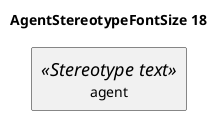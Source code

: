 @startuml
'!include ../../../plantuml-styles/plantuml-ae-skinparam-ex.iuml

title AgentStereotypeFontSize 18
skinparam AgentStereotypeFontSize 18

agent agent <<Stereotype text>>


@enduml